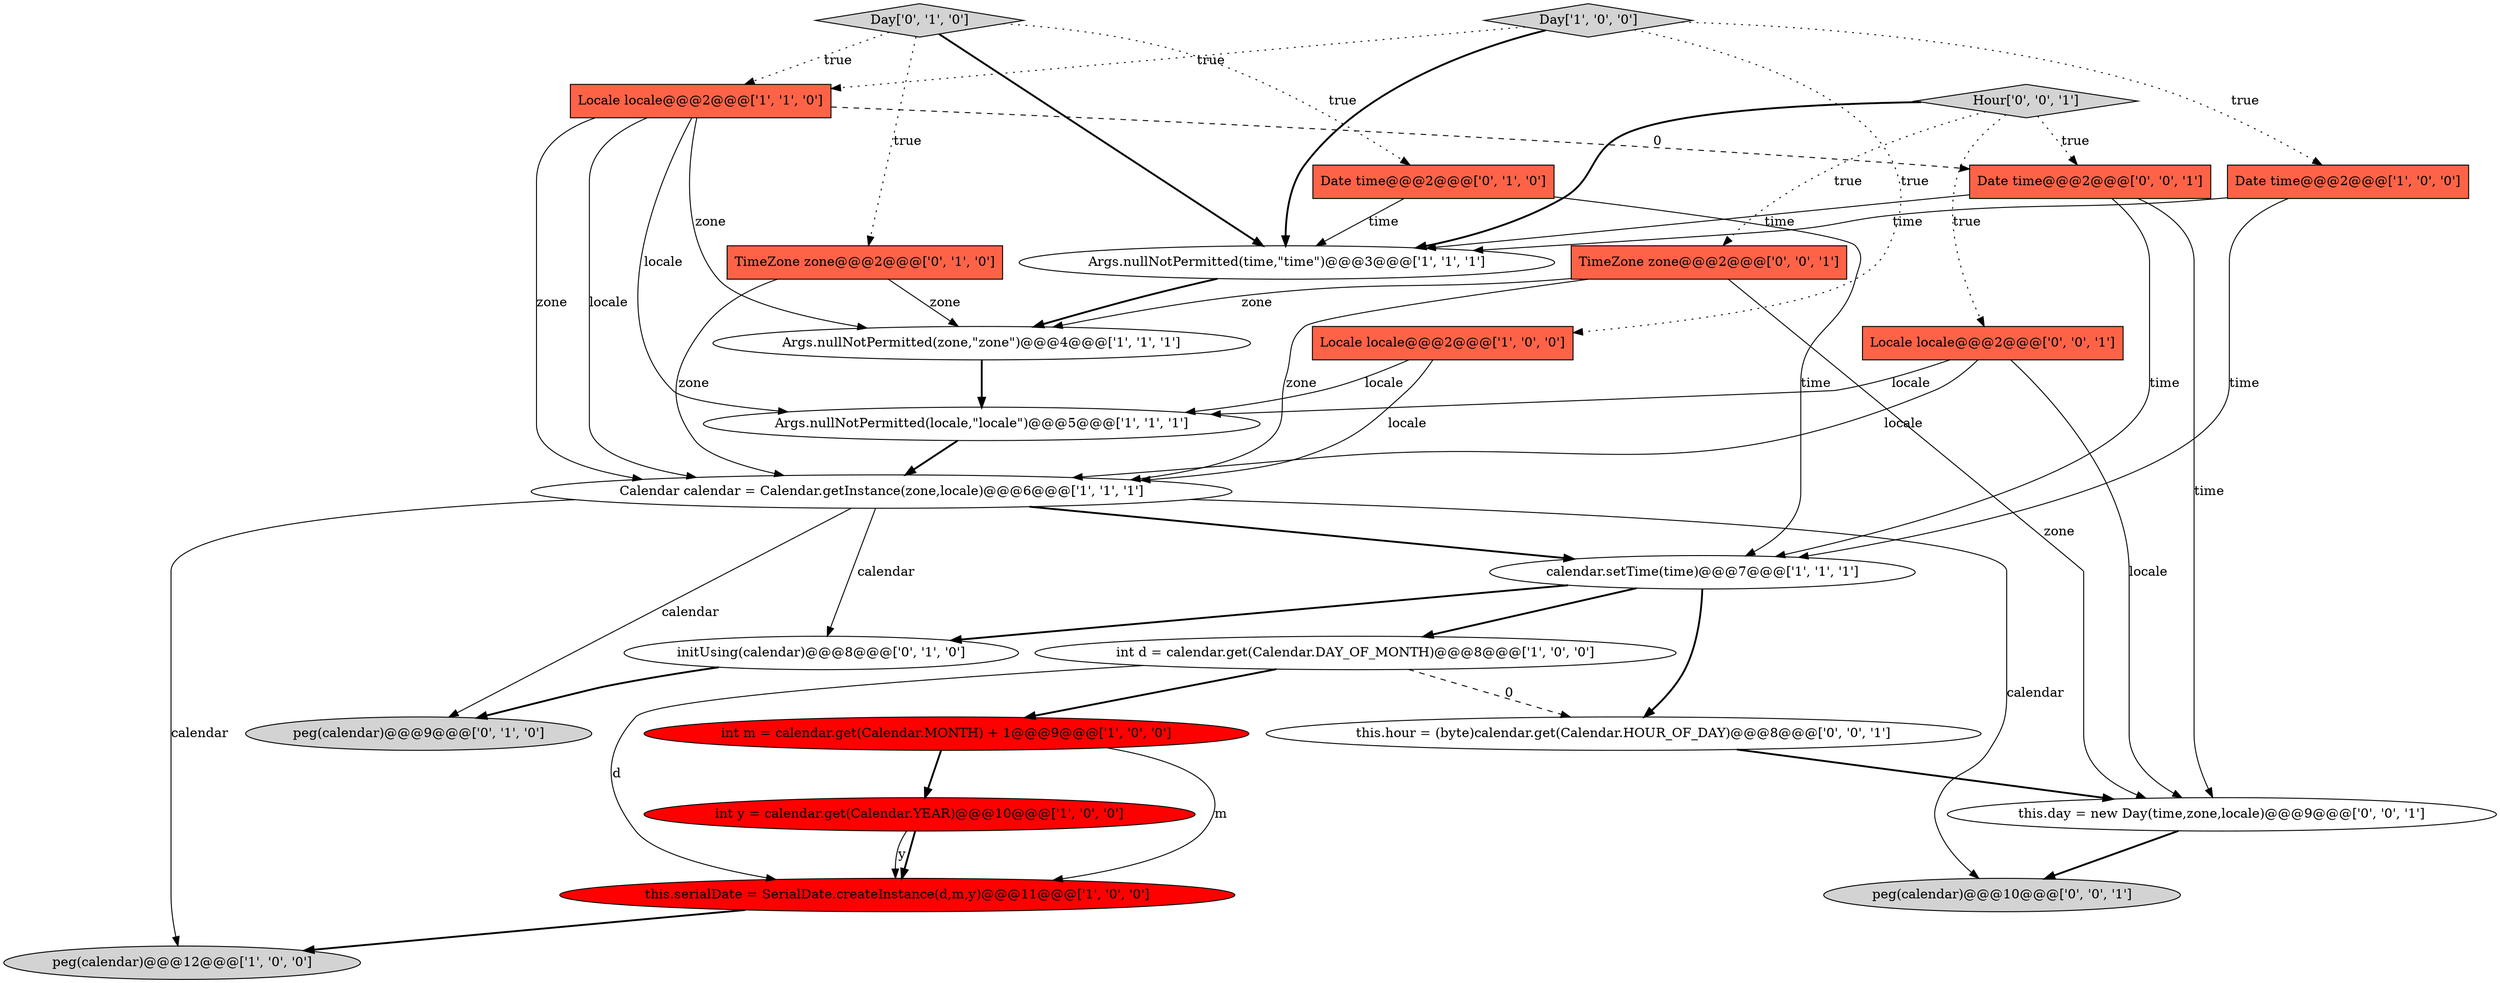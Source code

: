 digraph {
13 [style = filled, label = "int m = calendar.get(Calendar.MONTH) + 1@@@9@@@['1', '0', '0']", fillcolor = red, shape = ellipse image = "AAA1AAABBB1BBB"];
24 [style = filled, label = "Date time@@@2@@@['0', '0', '1']", fillcolor = tomato, shape = box image = "AAA0AAABBB3BBB"];
15 [style = filled, label = "Day['0', '1', '0']", fillcolor = lightgray, shape = diamond image = "AAA0AAABBB2BBB"];
20 [style = filled, label = "this.day = new Day(time,zone,locale)@@@9@@@['0', '0', '1']", fillcolor = white, shape = ellipse image = "AAA0AAABBB3BBB"];
21 [style = filled, label = "Locale locale@@@2@@@['0', '0', '1']", fillcolor = tomato, shape = box image = "AAA0AAABBB3BBB"];
17 [style = filled, label = "initUsing(calendar)@@@8@@@['0', '1', '0']", fillcolor = white, shape = ellipse image = "AAA0AAABBB2BBB"];
9 [style = filled, label = "int d = calendar.get(Calendar.DAY_OF_MONTH)@@@8@@@['1', '0', '0']", fillcolor = white, shape = ellipse image = "AAA0AAABBB1BBB"];
3 [style = filled, label = "Locale locale@@@2@@@['1', '0', '0']", fillcolor = tomato, shape = box image = "AAA0AAABBB1BBB"];
5 [style = filled, label = "Day['1', '0', '0']", fillcolor = lightgray, shape = diamond image = "AAA0AAABBB1BBB"];
7 [style = filled, label = "Args.nullNotPermitted(locale,\"locale\")@@@5@@@['1', '1', '1']", fillcolor = white, shape = ellipse image = "AAA0AAABBB1BBB"];
18 [style = filled, label = "peg(calendar)@@@9@@@['0', '1', '0']", fillcolor = lightgray, shape = ellipse image = "AAA0AAABBB2BBB"];
25 [style = filled, label = "Hour['0', '0', '1']", fillcolor = lightgray, shape = diamond image = "AAA0AAABBB3BBB"];
0 [style = filled, label = "calendar.setTime(time)@@@7@@@['1', '1', '1']", fillcolor = white, shape = ellipse image = "AAA0AAABBB1BBB"];
6 [style = filled, label = "Date time@@@2@@@['1', '0', '0']", fillcolor = tomato, shape = box image = "AAA0AAABBB1BBB"];
2 [style = filled, label = "Args.nullNotPermitted(zone,\"zone\")@@@4@@@['1', '1', '1']", fillcolor = white, shape = ellipse image = "AAA0AAABBB1BBB"];
22 [style = filled, label = "this.hour = (byte)calendar.get(Calendar.HOUR_OF_DAY)@@@8@@@['0', '0', '1']", fillcolor = white, shape = ellipse image = "AAA0AAABBB3BBB"];
16 [style = filled, label = "Date time@@@2@@@['0', '1', '0']", fillcolor = tomato, shape = box image = "AAA0AAABBB2BBB"];
12 [style = filled, label = "int y = calendar.get(Calendar.YEAR)@@@10@@@['1', '0', '0']", fillcolor = red, shape = ellipse image = "AAA1AAABBB1BBB"];
11 [style = filled, label = "Args.nullNotPermitted(time,\"time\")@@@3@@@['1', '1', '1']", fillcolor = white, shape = ellipse image = "AAA0AAABBB1BBB"];
14 [style = filled, label = "TimeZone zone@@@2@@@['0', '1', '0']", fillcolor = tomato, shape = box image = "AAA0AAABBB2BBB"];
8 [style = filled, label = "Calendar calendar = Calendar.getInstance(zone,locale)@@@6@@@['1', '1', '1']", fillcolor = white, shape = ellipse image = "AAA0AAABBB1BBB"];
1 [style = filled, label = "peg(calendar)@@@12@@@['1', '0', '0']", fillcolor = lightgray, shape = ellipse image = "AAA0AAABBB1BBB"];
4 [style = filled, label = "this.serialDate = SerialDate.createInstance(d,m,y)@@@11@@@['1', '0', '0']", fillcolor = red, shape = ellipse image = "AAA1AAABBB1BBB"];
23 [style = filled, label = "TimeZone zone@@@2@@@['0', '0', '1']", fillcolor = tomato, shape = box image = "AAA0AAABBB3BBB"];
19 [style = filled, label = "peg(calendar)@@@10@@@['0', '0', '1']", fillcolor = lightgray, shape = ellipse image = "AAA0AAABBB3BBB"];
10 [style = filled, label = "Locale locale@@@2@@@['1', '1', '0']", fillcolor = tomato, shape = box image = "AAA0AAABBB1BBB"];
21->8 [style = solid, label="locale"];
0->9 [style = bold, label=""];
21->20 [style = solid, label="locale"];
9->4 [style = solid, label="d"];
14->8 [style = solid, label="zone"];
8->18 [style = solid, label="calendar"];
0->17 [style = bold, label=""];
10->7 [style = solid, label="locale"];
5->10 [style = dotted, label="true"];
21->7 [style = solid, label="locale"];
24->20 [style = solid, label="time"];
10->8 [style = solid, label="locale"];
16->0 [style = solid, label="time"];
5->6 [style = dotted, label="true"];
25->24 [style = dotted, label="true"];
15->10 [style = dotted, label="true"];
9->22 [style = dashed, label="0"];
10->8 [style = solid, label="zone"];
8->17 [style = solid, label="calendar"];
23->8 [style = solid, label="zone"];
5->3 [style = dotted, label="true"];
3->7 [style = solid, label="locale"];
15->16 [style = dotted, label="true"];
7->8 [style = bold, label=""];
6->11 [style = solid, label="time"];
15->14 [style = dotted, label="true"];
12->4 [style = solid, label="y"];
16->11 [style = solid, label="time"];
11->2 [style = bold, label=""];
8->19 [style = solid, label="calendar"];
8->0 [style = bold, label=""];
23->2 [style = solid, label="zone"];
13->12 [style = bold, label=""];
15->11 [style = bold, label=""];
14->2 [style = solid, label="zone"];
12->4 [style = bold, label=""];
24->0 [style = solid, label="time"];
22->20 [style = bold, label=""];
25->11 [style = bold, label=""];
10->2 [style = solid, label="zone"];
0->22 [style = bold, label=""];
6->0 [style = solid, label="time"];
13->4 [style = solid, label="m"];
24->11 [style = solid, label="time"];
4->1 [style = bold, label=""];
5->11 [style = bold, label=""];
3->8 [style = solid, label="locale"];
8->1 [style = solid, label="calendar"];
2->7 [style = bold, label=""];
25->23 [style = dotted, label="true"];
20->19 [style = bold, label=""];
23->20 [style = solid, label="zone"];
10->24 [style = dashed, label="0"];
17->18 [style = bold, label=""];
25->21 [style = dotted, label="true"];
9->13 [style = bold, label=""];
}
